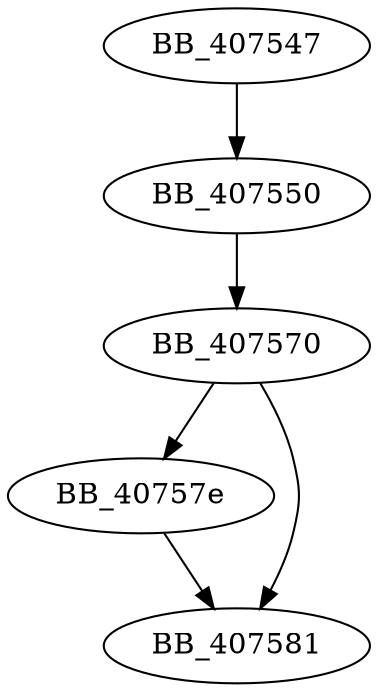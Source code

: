 DiGraph __startOneArgErrorHandling{
BB_407547->BB_407550
BB_407550->BB_407570
BB_407570->BB_40757e
BB_407570->BB_407581
BB_40757e->BB_407581
}
